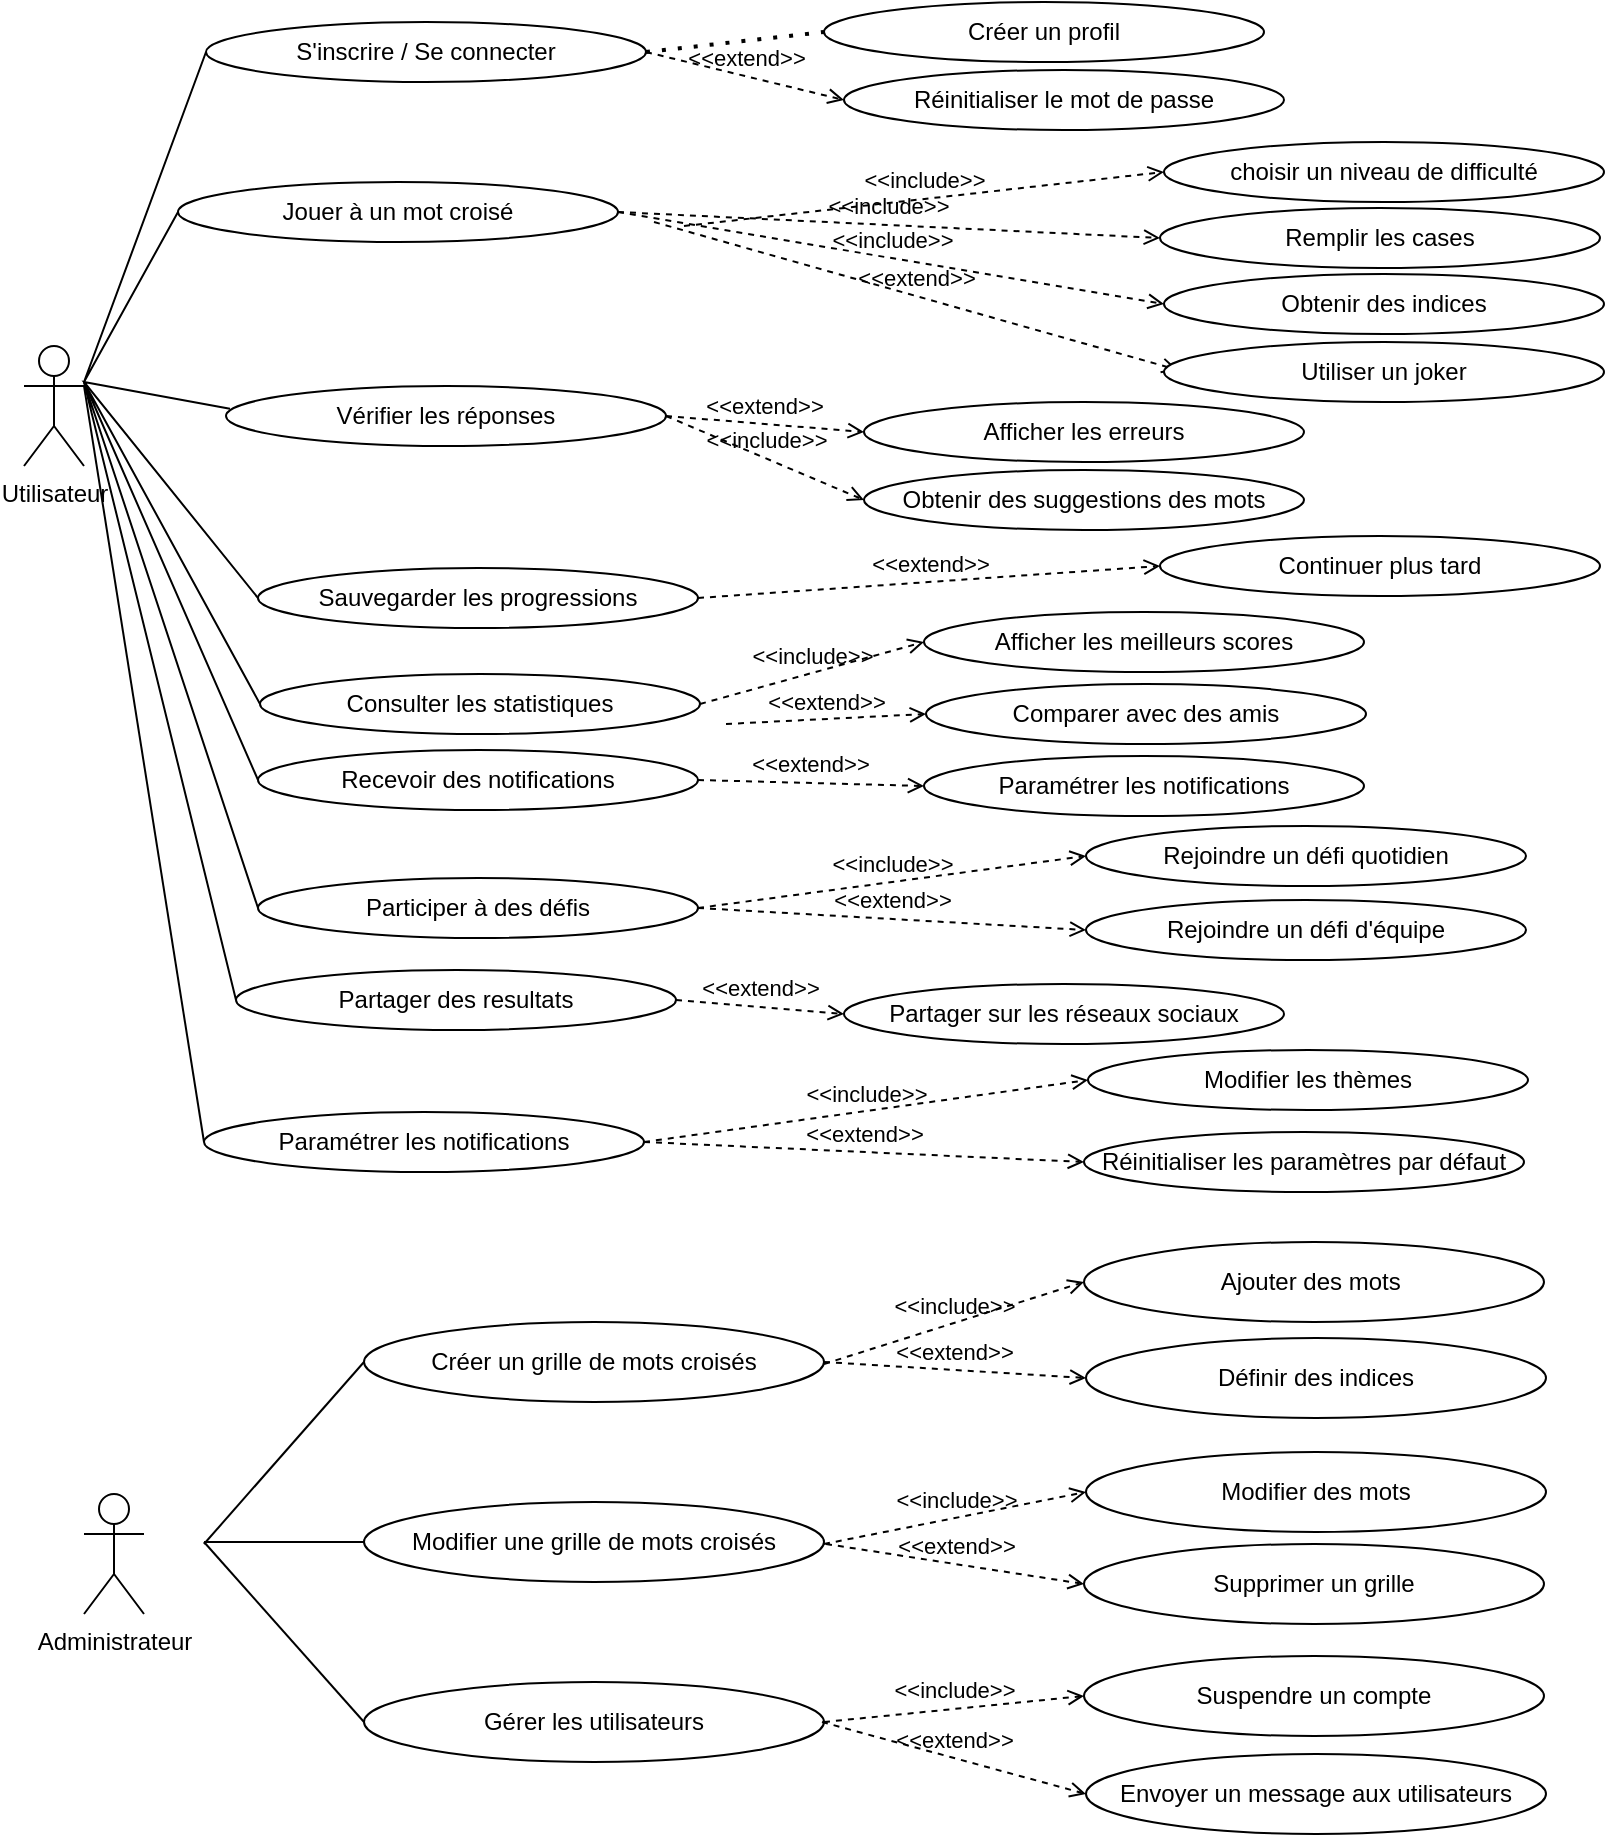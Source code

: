 <mxfile version="26.1.0">
  <diagram name="Page-1" id="RSWAmXedTwtuQrXeozfI">
    <mxGraphModel dx="1122" dy="434" grid="1" gridSize="10" guides="1" tooltips="1" connect="1" arrows="1" fold="1" page="1" pageScale="1" pageWidth="827" pageHeight="1169" math="0" shadow="0">
      <root>
        <mxCell id="0" />
        <mxCell id="1" parent="0" />
        <mxCell id="_YRt0mT5l6OJ9YUAdkki-8" value="Réinitialiser le mot de passe" style="ellipse;whiteSpace=wrap;html=1;" vertex="1" parent="1">
          <mxGeometry x="440" y="34" width="220" height="30" as="geometry" />
        </mxCell>
        <mxCell id="_YRt0mT5l6OJ9YUAdkki-9" value="Créer un profil" style="ellipse;whiteSpace=wrap;html=1;" vertex="1" parent="1">
          <mxGeometry x="430" width="220" height="30" as="geometry" />
        </mxCell>
        <mxCell id="_YRt0mT5l6OJ9YUAdkki-10" value="" style="endArrow=none;dashed=1;html=1;dashPattern=1 3;strokeWidth=2;rounded=0;exitX=1;exitY=0.5;exitDx=0;exitDy=0;entryX=0;entryY=0.5;entryDx=0;entryDy=0;" edge="1" parent="1" source="kj8qoA-xbc1wfrMlvHZg-2" target="_YRt0mT5l6OJ9YUAdkki-9">
          <mxGeometry width="50" height="50" relative="1" as="geometry">
            <mxPoint x="430" y="70" as="sourcePoint" />
            <mxPoint x="480" y="20" as="targetPoint" />
          </mxGeometry>
        </mxCell>
        <mxCell id="_YRt0mT5l6OJ9YUAdkki-16" value="" style="group" vertex="1" connectable="0" parent="1">
          <mxGeometry x="40" y="70" width="360" height="496" as="geometry" />
        </mxCell>
        <mxCell id="kj8qoA-xbc1wfrMlvHZg-3" value="Jouer à un mot croisé" style="ellipse;whiteSpace=wrap;html=1;" parent="_YRt0mT5l6OJ9YUAdkki-16" vertex="1">
          <mxGeometry x="67" y="20" width="220" height="30" as="geometry" />
        </mxCell>
        <mxCell id="kj8qoA-xbc1wfrMlvHZg-4" value="Vérifier les réponses" style="ellipse;whiteSpace=wrap;html=1;" parent="_YRt0mT5l6OJ9YUAdkki-16" vertex="1">
          <mxGeometry x="91" y="122" width="220" height="30" as="geometry" />
        </mxCell>
        <mxCell id="kj8qoA-xbc1wfrMlvHZg-5" value="Sauvegarder les progressions" style="ellipse;whiteSpace=wrap;html=1;" parent="_YRt0mT5l6OJ9YUAdkki-16" vertex="1">
          <mxGeometry x="107" y="213" width="220" height="30" as="geometry" />
        </mxCell>
        <mxCell id="baNrg_bLgTo3lkInpuYU-12" value="" style="endArrow=none;html=1;rounded=0;entryX=0.009;entryY=0.38;entryDx=0;entryDy=0;entryPerimeter=0;exitX=0;exitY=0.5;exitDx=0;exitDy=0;" parent="_YRt0mT5l6OJ9YUAdkki-16" source="kj8qoA-xbc1wfrMlvHZg-5" target="kj8qoA-xbc1wfrMlvHZg-4" edge="1">
          <mxGeometry width="50" height="50" relative="1" as="geometry">
            <mxPoint x="130" y="240" as="sourcePoint" />
            <mxPoint x="380" y="190" as="targetPoint" />
            <Array as="points">
              <mxPoint x="20" y="120" />
            </Array>
          </mxGeometry>
        </mxCell>
        <mxCell id="baNrg_bLgTo3lkInpuYU-13" value="Consulter les statistiques" style="ellipse;whiteSpace=wrap;html=1;" parent="_YRt0mT5l6OJ9YUAdkki-16" vertex="1">
          <mxGeometry x="108" y="266" width="220" height="30" as="geometry" />
        </mxCell>
        <mxCell id="baNrg_bLgTo3lkInpuYU-14" value="" style="endArrow=none;html=1;rounded=0;entryX=0;entryY=0.5;entryDx=0;entryDy=0;exitX=0;exitY=0.5;exitDx=0;exitDy=0;" parent="_YRt0mT5l6OJ9YUAdkki-16" target="baNrg_bLgTo3lkInpuYU-13" edge="1" source="_YRt0mT5l6OJ9YUAdkki-1">
          <mxGeometry width="50" height="50" relative="1" as="geometry">
            <mxPoint x="130" y="390" as="sourcePoint" />
            <mxPoint x="380" y="190" as="targetPoint" />
            <Array as="points">
              <mxPoint x="20" y="120" />
            </Array>
          </mxGeometry>
        </mxCell>
        <mxCell id="_YRt0mT5l6OJ9YUAdkki-1" value="Recevoir des notifications" style="ellipse;whiteSpace=wrap;html=1;" vertex="1" parent="_YRt0mT5l6OJ9YUAdkki-16">
          <mxGeometry x="107" y="304" width="220" height="30" as="geometry" />
        </mxCell>
        <mxCell id="_YRt0mT5l6OJ9YUAdkki-2" value="Participer à des défis" style="ellipse;whiteSpace=wrap;html=1;" vertex="1" parent="_YRt0mT5l6OJ9YUAdkki-16">
          <mxGeometry x="107" y="368" width="220" height="30" as="geometry" />
        </mxCell>
        <mxCell id="_YRt0mT5l6OJ9YUAdkki-3" value="Partager des resultats&lt;span style=&quot;color: rgba(0, 0, 0, 0); font-family: monospace; font-size: 0px; text-align: start; text-wrap-mode: nowrap;&quot;&gt;%3CmxGraphModel%3E%3Croot%3E%3CmxCell%20id%3D%220%22%2F%3E%3CmxCell%20id%3D%221%22%20parent%3D%220%22%2F%3E%3CmxCell%20id%3D%222%22%20value%3D%22Participer%20%C3%A0%20des%20d%C3%A9fis%22%20style%3D%22ellipse%3BwhiteSpace%3Dwrap%3Bhtml%3D1%3B%22%20vertex%3D%221%22%20parent%3D%221%22%3E%3CmxGeometry%20x%3D%22200%22%20y%3D%22250%22%20width%3D%22220%22%20height%3D%2230%22%20as%3D%22geometry%22%2F%3E%3C%2FmxCell%3E%3C%2Froot%3E%3C%2FmxGraphModel%3E&lt;/span&gt;" style="ellipse;whiteSpace=wrap;html=1;" vertex="1" parent="_YRt0mT5l6OJ9YUAdkki-16">
          <mxGeometry x="96" y="414" width="220" height="30" as="geometry" />
        </mxCell>
        <mxCell id="_YRt0mT5l6OJ9YUAdkki-5" value="" style="endArrow=none;html=1;rounded=0;entryX=0;entryY=0.5;entryDx=0;entryDy=0;exitX=0;exitY=0.5;exitDx=0;exitDy=0;exitPerimeter=0;" edge="1" parent="_YRt0mT5l6OJ9YUAdkki-16" source="_YRt0mT5l6OJ9YUAdkki-2" target="_YRt0mT5l6OJ9YUAdkki-3">
          <mxGeometry width="50" height="50" relative="1" as="geometry">
            <mxPoint x="150" y="225" as="sourcePoint" />
            <mxPoint x="150" y="185" as="targetPoint" />
            <Array as="points">
              <mxPoint x="20" y="120" />
            </Array>
          </mxGeometry>
        </mxCell>
        <mxCell id="baNrg_bLgTo3lkInpuYU-9" style="edgeStyle=orthogonalEdgeStyle;rounded=0;orthogonalLoop=1;jettySize=auto;html=1;exitX=0.5;exitY=1;exitDx=0;exitDy=0;" parent="_YRt0mT5l6OJ9YUAdkki-16" source="kj8qoA-xbc1wfrMlvHZg-3" target="kj8qoA-xbc1wfrMlvHZg-3" edge="1">
          <mxGeometry relative="1" as="geometry" />
        </mxCell>
        <mxCell id="baNrg_bLgTo3lkInpuYU-10" style="edgeStyle=orthogonalEdgeStyle;rounded=0;orthogonalLoop=1;jettySize=auto;html=1;exitX=0.5;exitY=1;exitDx=0;exitDy=0;" parent="_YRt0mT5l6OJ9YUAdkki-16" source="kj8qoA-xbc1wfrMlvHZg-3" target="kj8qoA-xbc1wfrMlvHZg-3" edge="1">
          <mxGeometry relative="1" as="geometry" />
        </mxCell>
        <mxCell id="_YRt0mT5l6OJ9YUAdkki-30" value="&amp;lt;&amp;lt;extend&amp;gt;&amp;gt;" style="html=1;verticalAlign=bottom;labelBackgroundColor=none;endArrow=open;endFill=0;dashed=1;rounded=0;entryX=0.032;entryY=0.467;entryDx=0;entryDy=0;entryPerimeter=0;" edge="1" parent="_YRt0mT5l6OJ9YUAdkki-16" target="_YRt0mT5l6OJ9YUAdkki-20">
          <mxGeometry width="160" relative="1" as="geometry">
            <mxPoint x="305" y="40" as="sourcePoint" />
            <mxPoint x="476" y="115" as="targetPoint" />
          </mxGeometry>
        </mxCell>
        <mxCell id="_YRt0mT5l6OJ9YUAdkki-49" value="Paramétrer les notifications" style="ellipse;whiteSpace=wrap;html=1;" vertex="1" parent="_YRt0mT5l6OJ9YUAdkki-16">
          <mxGeometry x="80" y="485" width="220" height="30" as="geometry" />
        </mxCell>
        <mxCell id="kj8qoA-xbc1wfrMlvHZg-2" value="S&#39;inscrire / Se connecter" style="ellipse;whiteSpace=wrap;html=1;" parent="1" vertex="1">
          <mxGeometry x="121" y="10" width="220" height="30" as="geometry" />
        </mxCell>
        <mxCell id="baNrg_bLgTo3lkInpuYU-7" value="" style="endArrow=none;html=1;rounded=0;entryX=0;entryY=0.5;entryDx=0;entryDy=0;exitX=0;exitY=0.5;exitDx=0;exitDy=0;" parent="1" source="kj8qoA-xbc1wfrMlvHZg-3" target="kj8qoA-xbc1wfrMlvHZg-2" edge="1">
          <mxGeometry width="50" height="50" relative="1" as="geometry">
            <mxPoint x="184" y="220" as="sourcePoint" />
            <mxPoint x="224" y="200" as="targetPoint" />
            <Array as="points">
              <mxPoint x="60" y="190" />
            </Array>
          </mxGeometry>
        </mxCell>
        <mxCell id="_YRt0mT5l6OJ9YUAdkki-17" value="choisir un niveau de difficulté" style="ellipse;whiteSpace=wrap;html=1;" vertex="1" parent="1">
          <mxGeometry x="600" y="70" width="220" height="30" as="geometry" />
        </mxCell>
        <mxCell id="_YRt0mT5l6OJ9YUAdkki-18" value="Remplir les cases" style="ellipse;whiteSpace=wrap;html=1;" vertex="1" parent="1">
          <mxGeometry x="598" y="103" width="220" height="30" as="geometry" />
        </mxCell>
        <mxCell id="_YRt0mT5l6OJ9YUAdkki-19" value="Obtenir des indices" style="ellipse;whiteSpace=wrap;html=1;" vertex="1" parent="1">
          <mxGeometry x="600" y="136" width="220" height="30" as="geometry" />
        </mxCell>
        <mxCell id="_YRt0mT5l6OJ9YUAdkki-20" value="Utiliser un joker" style="ellipse;whiteSpace=wrap;html=1;" vertex="1" parent="1">
          <mxGeometry x="600" y="170" width="220" height="30" as="geometry" />
        </mxCell>
        <mxCell id="_YRt0mT5l6OJ9YUAdkki-26" value="&amp;lt;&amp;lt;include&amp;gt;&amp;gt;" style="html=1;verticalAlign=bottom;labelBackgroundColor=none;endArrow=open;endFill=0;dashed=1;rounded=0;entryX=0;entryY=0.5;entryDx=0;entryDy=0;" edge="1" parent="1" target="_YRt0mT5l6OJ9YUAdkki-17">
          <mxGeometry width="160" relative="1" as="geometry">
            <mxPoint x="360" y="112" as="sourcePoint" />
            <mxPoint x="520" y="112" as="targetPoint" />
          </mxGeometry>
        </mxCell>
        <mxCell id="_YRt0mT5l6OJ9YUAdkki-27" value="&amp;lt;&amp;lt;include&amp;gt;&amp;gt;" style="html=1;verticalAlign=bottom;labelBackgroundColor=none;endArrow=open;endFill=0;dashed=1;rounded=0;entryX=0;entryY=0.5;entryDx=0;entryDy=0;exitX=1;exitY=0.5;exitDx=0;exitDy=0;" edge="1" parent="1" source="kj8qoA-xbc1wfrMlvHZg-3" target="_YRt0mT5l6OJ9YUAdkki-18">
          <mxGeometry width="160" relative="1" as="geometry">
            <mxPoint x="370" y="122" as="sourcePoint" />
            <mxPoint x="540" y="105" as="targetPoint" />
          </mxGeometry>
        </mxCell>
        <mxCell id="_YRt0mT5l6OJ9YUAdkki-28" value="&amp;lt;&amp;lt;include&amp;gt;&amp;gt;" style="html=1;verticalAlign=bottom;labelBackgroundColor=none;endArrow=open;endFill=0;dashed=1;rounded=0;entryX=0;entryY=0.5;entryDx=0;entryDy=0;exitX=1;exitY=0.5;exitDx=0;exitDy=0;" edge="1" parent="1" source="kj8qoA-xbc1wfrMlvHZg-3" target="_YRt0mT5l6OJ9YUAdkki-19">
          <mxGeometry width="160" relative="1" as="geometry">
            <mxPoint x="370" y="125" as="sourcePoint" />
            <mxPoint x="540" y="137" as="targetPoint" />
          </mxGeometry>
        </mxCell>
        <mxCell id="_YRt0mT5l6OJ9YUAdkki-29" value="&amp;lt;&amp;lt;extend&amp;gt;&amp;gt;" style="html=1;verticalAlign=bottom;labelBackgroundColor=none;endArrow=open;endFill=0;dashed=1;rounded=0;entryX=0;entryY=0.5;entryDx=0;entryDy=0;exitX=1;exitY=0.5;exitDx=0;exitDy=0;" edge="1" parent="1" source="kj8qoA-xbc1wfrMlvHZg-2" target="_YRt0mT5l6OJ9YUAdkki-8">
          <mxGeometry width="160" relative="1" as="geometry">
            <mxPoint x="360" y="24.5" as="sourcePoint" />
            <mxPoint x="520" y="24.5" as="targetPoint" />
          </mxGeometry>
        </mxCell>
        <mxCell id="_YRt0mT5l6OJ9YUAdkki-31" value="Afficher les erreurs" style="ellipse;whiteSpace=wrap;html=1;" vertex="1" parent="1">
          <mxGeometry x="450" y="200" width="220" height="30" as="geometry" />
        </mxCell>
        <mxCell id="_YRt0mT5l6OJ9YUAdkki-32" value="Obtenir des suggestions des mots" style="ellipse;whiteSpace=wrap;html=1;" vertex="1" parent="1">
          <mxGeometry x="450" y="234" width="220" height="30" as="geometry" />
        </mxCell>
        <mxCell id="_YRt0mT5l6OJ9YUAdkki-34" value="&amp;lt;&amp;lt;extend&amp;gt;&amp;gt;" style="html=1;verticalAlign=bottom;labelBackgroundColor=none;endArrow=open;endFill=0;dashed=1;rounded=0;entryX=0;entryY=0.5;entryDx=0;entryDy=0;exitX=1;exitY=0.5;exitDx=0;exitDy=0;" edge="1" parent="1" source="kj8qoA-xbc1wfrMlvHZg-4" target="_YRt0mT5l6OJ9YUAdkki-31">
          <mxGeometry width="160" relative="1" as="geometry">
            <mxPoint x="370" y="200" as="sourcePoint" />
            <mxPoint x="469" y="224" as="targetPoint" />
          </mxGeometry>
        </mxCell>
        <mxCell id="_YRt0mT5l6OJ9YUAdkki-37" value="&amp;lt;&amp;lt;include&amp;gt;&amp;gt;" style="html=1;verticalAlign=bottom;labelBackgroundColor=none;endArrow=open;endFill=0;dashed=1;rounded=0;entryX=0;entryY=0.5;entryDx=0;entryDy=0;exitX=1;exitY=0.5;exitDx=0;exitDy=0;" edge="1" parent="1" source="kj8qoA-xbc1wfrMlvHZg-4" target="_YRt0mT5l6OJ9YUAdkki-32">
          <mxGeometry width="160" relative="1" as="geometry">
            <mxPoint x="360" y="220" as="sourcePoint" />
            <mxPoint x="619" y="256" as="targetPoint" />
          </mxGeometry>
        </mxCell>
        <mxCell id="_YRt0mT5l6OJ9YUAdkki-38" value="Continuer plus tard" style="ellipse;whiteSpace=wrap;html=1;" vertex="1" parent="1">
          <mxGeometry x="598" y="267" width="220" height="30" as="geometry" />
        </mxCell>
        <mxCell id="_YRt0mT5l6OJ9YUAdkki-39" value="&amp;lt;&amp;lt;extend&amp;gt;&amp;gt;" style="html=1;verticalAlign=bottom;labelBackgroundColor=none;endArrow=open;endFill=0;dashed=1;rounded=0;entryX=0;entryY=0.5;entryDx=0;entryDy=0;exitX=1;exitY=0.5;exitDx=0;exitDy=0;" edge="1" parent="1" source="kj8qoA-xbc1wfrMlvHZg-5" target="_YRt0mT5l6OJ9YUAdkki-38">
          <mxGeometry width="160" relative="1" as="geometry">
            <mxPoint x="380" y="302" as="sourcePoint" />
            <mxPoint x="465" y="300" as="targetPoint" />
          </mxGeometry>
        </mxCell>
        <mxCell id="_YRt0mT5l6OJ9YUAdkki-40" value="Afficher les meilleurs scores" style="ellipse;whiteSpace=wrap;html=1;" vertex="1" parent="1">
          <mxGeometry x="480" y="305" width="220" height="30" as="geometry" />
        </mxCell>
        <mxCell id="_YRt0mT5l6OJ9YUAdkki-41" value="Comparer avec des amis" style="ellipse;whiteSpace=wrap;html=1;" vertex="1" parent="1">
          <mxGeometry x="481" y="341" width="220" height="30" as="geometry" />
        </mxCell>
        <mxCell id="_YRt0mT5l6OJ9YUAdkki-42" value="Paramétrer les notifications" style="ellipse;whiteSpace=wrap;html=1;" vertex="1" parent="1">
          <mxGeometry x="480" y="377" width="220" height="30" as="geometry" />
        </mxCell>
        <mxCell id="_YRt0mT5l6OJ9YUAdkki-44" value="&amp;lt;&amp;lt;extend&amp;gt;&amp;gt;" style="html=1;verticalAlign=bottom;labelBackgroundColor=none;endArrow=open;endFill=0;dashed=1;rounded=0;entryX=0;entryY=0.5;entryDx=0;entryDy=0;exitX=1;exitY=0.5;exitDx=0;exitDy=0;" edge="1" parent="1" target="_YRt0mT5l6OJ9YUAdkki-41">
          <mxGeometry width="160" relative="1" as="geometry">
            <mxPoint x="381" y="361" as="sourcePoint" />
            <mxPoint x="598" y="335" as="targetPoint" />
          </mxGeometry>
        </mxCell>
        <mxCell id="_YRt0mT5l6OJ9YUAdkki-45" value="&amp;lt;&amp;lt;include&amp;gt;&amp;gt;" style="html=1;verticalAlign=bottom;labelBackgroundColor=none;endArrow=open;endFill=0;dashed=1;rounded=0;exitX=1;exitY=0.5;exitDx=0;exitDy=0;entryX=0;entryY=0.5;entryDx=0;entryDy=0;" edge="1" parent="1" source="baNrg_bLgTo3lkInpuYU-13" target="_YRt0mT5l6OJ9YUAdkki-40">
          <mxGeometry width="160" relative="1" as="geometry">
            <mxPoint x="380" y="320" as="sourcePoint" />
            <mxPoint x="465" y="354" as="targetPoint" />
          </mxGeometry>
        </mxCell>
        <mxCell id="_YRt0mT5l6OJ9YUAdkki-46" value="&amp;lt;&amp;lt;extend&amp;gt;&amp;gt;" style="html=1;verticalAlign=bottom;labelBackgroundColor=none;endArrow=open;endFill=0;dashed=1;rounded=0;entryX=0;entryY=0.5;entryDx=0;entryDy=0;exitX=1;exitY=0.5;exitDx=0;exitDy=0;" edge="1" parent="1" source="_YRt0mT5l6OJ9YUAdkki-1" target="_YRt0mT5l6OJ9YUAdkki-42">
          <mxGeometry width="160" relative="1" as="geometry">
            <mxPoint x="381" y="394.5" as="sourcePoint" />
            <mxPoint x="481" y="389.5" as="targetPoint" />
          </mxGeometry>
        </mxCell>
        <mxCell id="_YRt0mT5l6OJ9YUAdkki-47" value="Rejoindre un défi d&#39;équipe" style="ellipse;whiteSpace=wrap;html=1;" vertex="1" parent="1">
          <mxGeometry x="561" y="449" width="220" height="30" as="geometry" />
        </mxCell>
        <mxCell id="_YRt0mT5l6OJ9YUAdkki-48" value="Partager sur les réseaux sociaux" style="ellipse;whiteSpace=wrap;html=1;" vertex="1" parent="1">
          <mxGeometry x="440" y="491" width="220" height="30" as="geometry" />
        </mxCell>
        <mxCell id="_YRt0mT5l6OJ9YUAdkki-50" value="Modifier les thèmes" style="ellipse;whiteSpace=wrap;html=1;" vertex="1" parent="1">
          <mxGeometry x="562" y="524" width="220" height="30" as="geometry" />
        </mxCell>
        <mxCell id="_YRt0mT5l6OJ9YUAdkki-51" value="Réinitialiser les paramètres par défaut" style="ellipse;whiteSpace=wrap;html=1;" vertex="1" parent="1">
          <mxGeometry x="560" y="565" width="220" height="30" as="geometry" />
        </mxCell>
        <mxCell id="_YRt0mT5l6OJ9YUAdkki-52" value="Rejoindre un défi quotidien" style="ellipse;whiteSpace=wrap;html=1;" vertex="1" parent="1">
          <mxGeometry x="561" y="412" width="220" height="30" as="geometry" />
        </mxCell>
        <mxCell id="_YRt0mT5l6OJ9YUAdkki-54" value="&amp;lt;&amp;lt;extend&amp;gt;&amp;gt;" style="html=1;verticalAlign=bottom;labelBackgroundColor=none;endArrow=open;endFill=0;dashed=1;rounded=0;entryX=0;entryY=0.5;entryDx=0;entryDy=0;exitX=1;exitY=0.5;exitDx=0;exitDy=0;" edge="1" parent="1" source="_YRt0mT5l6OJ9YUAdkki-2" target="_YRt0mT5l6OJ9YUAdkki-47">
          <mxGeometry width="160" relative="1" as="geometry">
            <mxPoint x="380" y="464" as="sourcePoint" />
            <mxPoint x="480" y="460.5" as="targetPoint" />
          </mxGeometry>
        </mxCell>
        <mxCell id="_YRt0mT5l6OJ9YUAdkki-53" value="&amp;lt;&amp;lt;extend&amp;gt;&amp;gt;" style="html=1;verticalAlign=bottom;labelBackgroundColor=none;endArrow=open;endFill=0;dashed=1;rounded=0;entryX=0;entryY=0.5;entryDx=0;entryDy=0;exitX=1;exitY=0.5;exitDx=0;exitDy=0;" edge="1" parent="1" source="_YRt0mT5l6OJ9YUAdkki-3" target="_YRt0mT5l6OJ9YUAdkki-48">
          <mxGeometry width="160" relative="1" as="geometry">
            <mxPoint x="370" y="512.5" as="sourcePoint" />
            <mxPoint x="469" y="505.5" as="targetPoint" />
          </mxGeometry>
        </mxCell>
        <mxCell id="_YRt0mT5l6OJ9YUAdkki-55" value="&amp;lt;&amp;lt;extend&amp;gt;&amp;gt;" style="html=1;verticalAlign=bottom;labelBackgroundColor=none;endArrow=open;endFill=0;dashed=1;rounded=0;entryX=0;entryY=0.5;entryDx=0;entryDy=0;exitX=1;exitY=0.5;exitDx=0;exitDy=0;" edge="1" parent="1" source="_YRt0mT5l6OJ9YUAdkki-49" target="_YRt0mT5l6OJ9YUAdkki-51">
          <mxGeometry width="160" relative="1" as="geometry">
            <mxPoint x="381" y="561" as="sourcePoint" />
            <mxPoint x="480" y="554" as="targetPoint" />
          </mxGeometry>
        </mxCell>
        <mxCell id="_YRt0mT5l6OJ9YUAdkki-56" value="&amp;lt;&amp;lt;include&amp;gt;&amp;gt;" style="html=1;verticalAlign=bottom;labelBackgroundColor=none;endArrow=open;endFill=0;dashed=1;rounded=0;exitX=1;exitY=0.5;exitDx=0;exitDy=0;entryX=0;entryY=0.5;entryDx=0;entryDy=0;" edge="1" parent="1" source="_YRt0mT5l6OJ9YUAdkki-2" target="_YRt0mT5l6OJ9YUAdkki-52">
          <mxGeometry width="160" relative="1" as="geometry">
            <mxPoint x="382" y="461" as="sourcePoint" />
            <mxPoint x="480" y="420" as="targetPoint" />
          </mxGeometry>
        </mxCell>
        <mxCell id="_YRt0mT5l6OJ9YUAdkki-57" value="&amp;lt;&amp;lt;include&amp;gt;&amp;gt;" style="html=1;verticalAlign=bottom;labelBackgroundColor=none;endArrow=open;endFill=0;dashed=1;rounded=0;exitX=1;exitY=0.5;exitDx=0;exitDy=0;entryX=0;entryY=0.5;entryDx=0;entryDy=0;" edge="1" parent="1" source="_YRt0mT5l6OJ9YUAdkki-49" target="_YRt0mT5l6OJ9YUAdkki-50">
          <mxGeometry width="160" relative="1" as="geometry">
            <mxPoint x="380" y="560" as="sourcePoint" />
            <mxPoint x="560" y="530" as="targetPoint" />
          </mxGeometry>
        </mxCell>
        <mxCell id="kj8qoA-xbc1wfrMlvHZg-1" value="Utilisateur" style="shape=umlActor;verticalLabelPosition=bottom;verticalAlign=top;html=1;outlineConnect=0;" parent="1" vertex="1">
          <mxGeometry x="30" y="172" width="30" height="60" as="geometry" />
        </mxCell>
        <mxCell id="_YRt0mT5l6OJ9YUAdkki-60" value="Administrateur" style="shape=umlActor;verticalLabelPosition=bottom;verticalAlign=top;html=1;outlineConnect=0;" vertex="1" parent="1">
          <mxGeometry x="60" y="746" width="30" height="60" as="geometry" />
        </mxCell>
        <mxCell id="_YRt0mT5l6OJ9YUAdkki-70" value="" style="endArrow=none;html=1;rounded=0;exitX=0;exitY=0.5;exitDx=0;exitDy=0;entryX=1;entryY=0.333;entryDx=0;entryDy=0;entryPerimeter=0;" edge="1" parent="1" source="_YRt0mT5l6OJ9YUAdkki-49" target="kj8qoA-xbc1wfrMlvHZg-1">
          <mxGeometry width="50" height="50" relative="1" as="geometry">
            <mxPoint x="70" y="500" as="sourcePoint" />
            <mxPoint x="70" y="270" as="targetPoint" />
          </mxGeometry>
        </mxCell>
        <mxCell id="_YRt0mT5l6OJ9YUAdkki-71" value="Créer un grille de mots croisés" style="ellipse;whiteSpace=wrap;html=1;" vertex="1" parent="1">
          <mxGeometry x="200" y="660" width="230" height="40" as="geometry" />
        </mxCell>
        <mxCell id="_YRt0mT5l6OJ9YUAdkki-72" value="Modifier une grille de mots croisés&lt;span style=&quot;color: rgba(0, 0, 0, 0); font-family: monospace; font-size: 0px; text-align: start; text-wrap-mode: nowrap;&quot;&gt;%3CmxGraphModel%3E%3Croot%3E%3CmxCell%20id%3D%220%22%2F%3E%3CmxCell%20id%3D%221%22%20parent%3D%220%22%2F%3E%3CmxCell%20id%3D%222%22%20value%3D%22Cr%C3%A9er%20un%20grille%20de%20mot%20crois%C3%A9s%22%20style%3D%22ellipse%3BwhiteSpace%3Dwrap%3Bhtml%3D1%3B%22%20vertex%3D%221%22%20parent%3D%221%22%3E%3CmxGeometry%20x%3D%22210%22%20y%3D%22660%22%20width%3D%22230%22%20height%3D%2240%22%20as%3D%22geometry%22%2F%3E%3C%2FmxCell%3E%3C%2Froot%3E%3C%2FmxGraphModel%3E&lt;/span&gt;" style="ellipse;whiteSpace=wrap;html=1;" vertex="1" parent="1">
          <mxGeometry x="200" y="750" width="230" height="40" as="geometry" />
        </mxCell>
        <mxCell id="_YRt0mT5l6OJ9YUAdkki-73" value="Gérer les utilisateurs" style="ellipse;whiteSpace=wrap;html=1;" vertex="1" parent="1">
          <mxGeometry x="200" y="840" width="230" height="40" as="geometry" />
        </mxCell>
        <mxCell id="_YRt0mT5l6OJ9YUAdkki-74" value="Définir des indices" style="ellipse;whiteSpace=wrap;html=1;" vertex="1" parent="1">
          <mxGeometry x="561" y="668" width="230" height="40" as="geometry" />
        </mxCell>
        <mxCell id="_YRt0mT5l6OJ9YUAdkki-75" value="Ajouter des mots&amp;nbsp;" style="ellipse;whiteSpace=wrap;html=1;" vertex="1" parent="1">
          <mxGeometry x="560" y="620" width="230" height="40" as="geometry" />
        </mxCell>
        <mxCell id="_YRt0mT5l6OJ9YUAdkki-76" value="Supprimer un grille" style="ellipse;whiteSpace=wrap;html=1;" vertex="1" parent="1">
          <mxGeometry x="560" y="771" width="230" height="40" as="geometry" />
        </mxCell>
        <mxCell id="_YRt0mT5l6OJ9YUAdkki-77" value="Modifier des mots" style="ellipse;whiteSpace=wrap;html=1;" vertex="1" parent="1">
          <mxGeometry x="561" y="725" width="230" height="40" as="geometry" />
        </mxCell>
        <mxCell id="_YRt0mT5l6OJ9YUAdkki-78" value="Envoyer un message aux utilisateurs" style="ellipse;whiteSpace=wrap;html=1;" vertex="1" parent="1">
          <mxGeometry x="561" y="876" width="230" height="40" as="geometry" />
        </mxCell>
        <mxCell id="_YRt0mT5l6OJ9YUAdkki-79" value="Suspendre un compte" style="ellipse;whiteSpace=wrap;html=1;" vertex="1" parent="1">
          <mxGeometry x="560" y="827" width="230" height="40" as="geometry" />
        </mxCell>
        <mxCell id="_YRt0mT5l6OJ9YUAdkki-80" value="&amp;lt;&amp;lt;include&amp;gt;&amp;gt;" style="html=1;verticalAlign=bottom;labelBackgroundColor=none;endArrow=open;endFill=0;dashed=1;rounded=0;exitX=1;exitY=0.5;exitDx=0;exitDy=0;entryX=0;entryY=0.5;entryDx=0;entryDy=0;" edge="1" parent="1" target="_YRt0mT5l6OJ9YUAdkki-75">
          <mxGeometry width="160" relative="1" as="geometry">
            <mxPoint x="430" y="681" as="sourcePoint" />
            <mxPoint x="652" y="650" as="targetPoint" />
          </mxGeometry>
        </mxCell>
        <mxCell id="_YRt0mT5l6OJ9YUAdkki-81" value="&amp;lt;&amp;lt;include&amp;gt;&amp;gt;" style="html=1;verticalAlign=bottom;labelBackgroundColor=none;endArrow=open;endFill=0;dashed=1;rounded=0;exitX=1;exitY=0.5;exitDx=0;exitDy=0;entryX=0;entryY=0.5;entryDx=0;entryDy=0;" edge="1" parent="1" target="_YRt0mT5l6OJ9YUAdkki-77">
          <mxGeometry width="160" relative="1" as="geometry">
            <mxPoint x="430" y="771" as="sourcePoint" />
            <mxPoint x="560" y="730" as="targetPoint" />
          </mxGeometry>
        </mxCell>
        <mxCell id="_YRt0mT5l6OJ9YUAdkki-82" value="&amp;lt;&amp;lt;include&amp;gt;&amp;gt;" style="html=1;verticalAlign=bottom;labelBackgroundColor=none;endArrow=open;endFill=0;dashed=1;rounded=0;exitX=1;exitY=0.5;exitDx=0;exitDy=0;entryX=0;entryY=0.5;entryDx=0;entryDy=0;" edge="1" parent="1" target="_YRt0mT5l6OJ9YUAdkki-79">
          <mxGeometry width="160" relative="1" as="geometry">
            <mxPoint x="430" y="860" as="sourcePoint" />
            <mxPoint x="561" y="834" as="targetPoint" />
          </mxGeometry>
        </mxCell>
        <mxCell id="_YRt0mT5l6OJ9YUAdkki-83" value="&amp;lt;&amp;lt;extend&amp;gt;&amp;gt;" style="html=1;verticalAlign=bottom;labelBackgroundColor=none;endArrow=open;endFill=0;dashed=1;rounded=0;entryX=0;entryY=0.5;entryDx=0;entryDy=0;exitX=1;exitY=0.5;exitDx=0;exitDy=0;" edge="1" parent="1" source="_YRt0mT5l6OJ9YUAdkki-71" target="_YRt0mT5l6OJ9YUAdkki-74">
          <mxGeometry width="160" relative="1" as="geometry">
            <mxPoint x="430" y="675" as="sourcePoint" />
            <mxPoint x="650" y="685" as="targetPoint" />
          </mxGeometry>
        </mxCell>
        <mxCell id="_YRt0mT5l6OJ9YUAdkki-84" value="&amp;lt;&amp;lt;extend&amp;gt;&amp;gt;" style="html=1;verticalAlign=bottom;labelBackgroundColor=none;endArrow=open;endFill=0;dashed=1;rounded=0;entryX=0;entryY=0.5;entryDx=0;entryDy=0;exitX=1;exitY=0.5;exitDx=0;exitDy=0;" edge="1" parent="1" target="_YRt0mT5l6OJ9YUAdkki-76">
          <mxGeometry width="160" relative="1" as="geometry">
            <mxPoint x="431" y="771" as="sourcePoint" />
            <mxPoint x="562" y="779" as="targetPoint" />
          </mxGeometry>
        </mxCell>
        <mxCell id="_YRt0mT5l6OJ9YUAdkki-85" value="&amp;lt;&amp;lt;extend&amp;gt;&amp;gt;" style="html=1;verticalAlign=bottom;labelBackgroundColor=none;endArrow=open;endFill=0;dashed=1;rounded=0;entryX=0;entryY=0.5;entryDx=0;entryDy=0;" edge="1" parent="1" target="_YRt0mT5l6OJ9YUAdkki-78">
          <mxGeometry width="160" relative="1" as="geometry">
            <mxPoint x="429" y="860" as="sourcePoint" />
            <mxPoint x="560" y="900" as="targetPoint" />
          </mxGeometry>
        </mxCell>
        <mxCell id="_YRt0mT5l6OJ9YUAdkki-86" value="" style="endArrow=none;html=1;rounded=0;entryX=0;entryY=0.5;entryDx=0;entryDy=0;" edge="1" parent="1" target="_YRt0mT5l6OJ9YUAdkki-71">
          <mxGeometry width="50" height="50" relative="1" as="geometry">
            <mxPoint x="120" y="771" as="sourcePoint" />
            <mxPoint x="170" y="721" as="targetPoint" />
          </mxGeometry>
        </mxCell>
        <mxCell id="_YRt0mT5l6OJ9YUAdkki-87" value="" style="endArrow=none;html=1;rounded=0;entryX=0;entryY=0.5;entryDx=0;entryDy=0;" edge="1" parent="1" target="_YRt0mT5l6OJ9YUAdkki-73">
          <mxGeometry width="50" height="50" relative="1" as="geometry">
            <mxPoint x="120" y="770" as="sourcePoint" />
            <mxPoint x="210" y="690" as="targetPoint" />
          </mxGeometry>
        </mxCell>
        <mxCell id="_YRt0mT5l6OJ9YUAdkki-88" value="" style="endArrow=none;html=1;rounded=0;entryX=0;entryY=0.5;entryDx=0;entryDy=0;" edge="1" parent="1" target="_YRt0mT5l6OJ9YUAdkki-72">
          <mxGeometry width="50" height="50" relative="1" as="geometry">
            <mxPoint x="120" y="770" as="sourcePoint" />
            <mxPoint x="210" y="690" as="targetPoint" />
          </mxGeometry>
        </mxCell>
      </root>
    </mxGraphModel>
  </diagram>
</mxfile>
